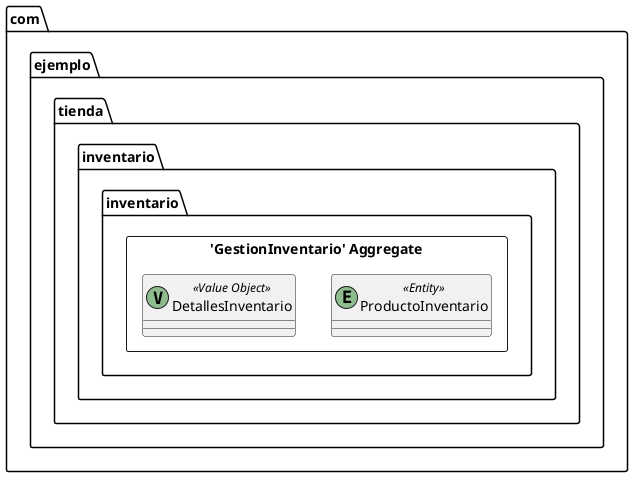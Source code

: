 @startuml

skinparam componentStyle uml2

package com.ejemplo.tienda.inventario.inventario {
	package "'GestionInventario' Aggregate" <<Rectangle>> {
		class ProductoInventario <<(E,DarkSeaGreen) Entity>> {
		}
		class DetallesInventario <<(V,DarkSeaGreen) Value Object>> {
		}
	}
}


@enduml
